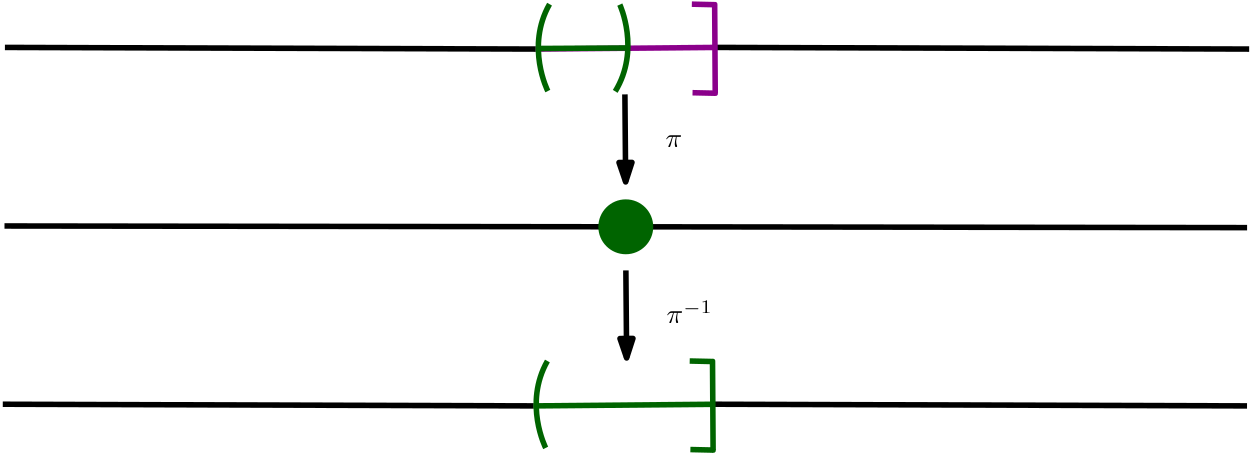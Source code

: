 <?xml version="1.0"?>
<!DOCTYPE ipe SYSTEM "ipe.dtd">
<ipe version="70206" creator="Ipe 7.2.7">
<info created="D:20170215202713" modified="D:20170217143327"/>
<ipestyle name="basic">
<symbol name="arrow/arc(spx)">
<path stroke="sym-stroke" fill="sym-stroke" pen="sym-pen">
0 0 m
-1 0.333 l
-1 -0.333 l
h
</path>
</symbol>
<symbol name="arrow/farc(spx)">
<path stroke="sym-stroke" fill="white" pen="sym-pen">
0 0 m
-1 0.333 l
-1 -0.333 l
h
</path>
</symbol>
<symbol name="arrow/ptarc(spx)">
<path stroke="sym-stroke" fill="sym-stroke" pen="sym-pen">
0 0 m
-1 0.333 l
-0.8 0 l
-1 -0.333 l
h
</path>
</symbol>
<symbol name="arrow/fptarc(spx)">
<path stroke="sym-stroke" fill="white" pen="sym-pen">
0 0 m
-1 0.333 l
-0.8 0 l
-1 -0.333 l
h
</path>
</symbol>
<symbol name="mark/circle(sx)" transformations="translations">
<path fill="sym-stroke">
0.6 0 0 0.6 0 0 e
0.4 0 0 0.4 0 0 e
</path>
</symbol>
<symbol name="mark/disk(sx)" transformations="translations">
<path fill="sym-stroke">
0.6 0 0 0.6 0 0 e
</path>
</symbol>
<symbol name="mark/fdisk(sfx)" transformations="translations">
<group>
<path fill="sym-fill">
0.5 0 0 0.5 0 0 e
</path>
<path fill="sym-stroke" fillrule="eofill">
0.6 0 0 0.6 0 0 e
0.4 0 0 0.4 0 0 e
</path>
</group>
</symbol>
<symbol name="mark/box(sx)" transformations="translations">
<path fill="sym-stroke" fillrule="eofill">
-0.6 -0.6 m
0.6 -0.6 l
0.6 0.6 l
-0.6 0.6 l
h
-0.4 -0.4 m
0.4 -0.4 l
0.4 0.4 l
-0.4 0.4 l
h
</path>
</symbol>
<symbol name="mark/square(sx)" transformations="translations">
<path fill="sym-stroke">
-0.6 -0.6 m
0.6 -0.6 l
0.6 0.6 l
-0.6 0.6 l
h
</path>
</symbol>
<symbol name="mark/fsquare(sfx)" transformations="translations">
<group>
<path fill="sym-fill">
-0.5 -0.5 m
0.5 -0.5 l
0.5 0.5 l
-0.5 0.5 l
h
</path>
<path fill="sym-stroke" fillrule="eofill">
-0.6 -0.6 m
0.6 -0.6 l
0.6 0.6 l
-0.6 0.6 l
h
-0.4 -0.4 m
0.4 -0.4 l
0.4 0.4 l
-0.4 0.4 l
h
</path>
</group>
</symbol>
<symbol name="mark/cross(sx)" transformations="translations">
<group>
<path fill="sym-stroke">
-0.43 -0.57 m
0.57 0.43 l
0.43 0.57 l
-0.57 -0.43 l
h
</path>
<path fill="sym-stroke">
-0.43 0.57 m
0.57 -0.43 l
0.43 -0.57 l
-0.57 0.43 l
h
</path>
</group>
</symbol>
<symbol name="arrow/fnormal(spx)">
<path stroke="sym-stroke" fill="white" pen="sym-pen">
0 0 m
-1 0.333 l
-1 -0.333 l
h
</path>
</symbol>
<symbol name="arrow/pointed(spx)">
<path stroke="sym-stroke" fill="sym-stroke" pen="sym-pen">
0 0 m
-1 0.333 l
-0.8 0 l
-1 -0.333 l
h
</path>
</symbol>
<symbol name="arrow/fpointed(spx)">
<path stroke="sym-stroke" fill="white" pen="sym-pen">
0 0 m
-1 0.333 l
-0.8 0 l
-1 -0.333 l
h
</path>
</symbol>
<symbol name="arrow/linear(spx)">
<path stroke="sym-stroke" pen="sym-pen">
-1 0.333 m
0 0 l
-1 -0.333 l
</path>
</symbol>
<symbol name="arrow/fdouble(spx)">
<path stroke="sym-stroke" fill="white" pen="sym-pen">
0 0 m
-1 0.333 l
-1 -0.333 l
h
-1 0 m
-2 0.333 l
-2 -0.333 l
h
</path>
</symbol>
<symbol name="arrow/double(spx)">
<path stroke="sym-stroke" fill="sym-stroke" pen="sym-pen">
0 0 m
-1 0.333 l
-1 -0.333 l
h
-1 0 m
-2 0.333 l
-2 -0.333 l
h
</path>
</symbol>
<pen name="heavier" value="0.8"/>
<pen name="fat" value="1.2"/>
<pen name="ultrafat" value="2"/>
<symbolsize name="large" value="5"/>
<symbolsize name="small" value="2"/>
<symbolsize name="tiny" value="1.1"/>
<arrowsize name="large" value="10"/>
<arrowsize name="small" value="5"/>
<arrowsize name="tiny" value="3"/>
<color name="red" value="1 0 0"/>
<color name="green" value="0 1 0"/>
<color name="blue" value="0 0 1"/>
<color name="yellow" value="1 1 0"/>
<color name="orange" value="1 0.647 0"/>
<color name="gold" value="1 0.843 0"/>
<color name="purple" value="0.627 0.125 0.941"/>
<color name="gray" value="0.745"/>
<color name="brown" value="0.647 0.165 0.165"/>
<color name="navy" value="0 0 0.502"/>
<color name="pink" value="1 0.753 0.796"/>
<color name="seagreen" value="0.18 0.545 0.341"/>
<color name="turquoise" value="0.251 0.878 0.816"/>
<color name="violet" value="0.933 0.51 0.933"/>
<color name="darkblue" value="0 0 0.545"/>
<color name="darkcyan" value="0 0.545 0.545"/>
<color name="darkgray" value="0.663"/>
<color name="darkgreen" value="0 0.392 0"/>
<color name="darkmagenta" value="0.545 0 0.545"/>
<color name="darkorange" value="1 0.549 0"/>
<color name="darkred" value="0.545 0 0"/>
<color name="lightblue" value="0.678 0.847 0.902"/>
<color name="lightcyan" value="0.878 1 1"/>
<color name="lightgray" value="0.827"/>
<color name="lightgreen" value="0.565 0.933 0.565"/>
<color name="lightyellow" value="1 1 0.878"/>
<dashstyle name="dashed" value="[4] 0"/>
<dashstyle name="dotted" value="[1 3] 0"/>
<dashstyle name="dash dotted" value="[4 2 1 2] 0"/>
<dashstyle name="dash dot dotted" value="[4 2 1 2 1 2] 0"/>
<textsize name="large" value="\large"/>
<textsize name="small" value="\small"/>
<textsize name="tiny" value="\tiny"/>
<textsize name="Large" value="\Large"/>
<textsize name="LARGE" value="\LARGE"/>
<textsize name="huge" value="\huge"/>
<textsize name="Huge" value="\Huge"/>
<textsize name="footnote" value="\footnotesize"/>
<textstyle name="center" begin="\begin{center}" end="\end{center}"/>
<textstyle name="itemize" begin="\begin{itemize}" end="\end{itemize}"/>
<textstyle name="item" begin="\begin{itemize}\item{}" end="\end{itemize}"/>
<gridsize name="4 pts" value="4"/>
<gridsize name="8 pts (~3 mm)" value="8"/>
<gridsize name="16 pts (~6 mm)" value="16"/>
<gridsize name="32 pts (~12 mm)" value="32"/>
<gridsize name="10 pts (~3.5 mm)" value="10"/>
<gridsize name="20 pts (~7 mm)" value="20"/>
<gridsize name="14 pts (~5 mm)" value="14"/>
<gridsize name="28 pts (~10 mm)" value="28"/>
<gridsize name="56 pts (~20 mm)" value="56"/>
<anglesize name="90 deg" value="90"/>
<anglesize name="60 deg" value="60"/>
<anglesize name="45 deg" value="45"/>
<anglesize name="30 deg" value="30"/>
<anglesize name="22.5 deg" value="22.5"/>
<opacity name="10%" value="0.1"/>
<opacity name="30%" value="0.3"/>
<opacity name="50%" value="0.5"/>
<opacity name="75%" value="0.75"/>
<tiling name="falling" angle="-60" step="4" width="1"/>
<tiling name="rising" angle="30" step="4" width="1"/>
</ipestyle>
<page>
<layer name="alpha"/>
<view layers="alpha" active="alpha"/>
<path layer="alpha" stroke="black" pen="ultrafat">
64.5429 384.457 m
255.667 383.865 l
255.667 383.865 l
</path>
<path stroke="black" pen="ultrafat">
320.756 384.457 m
512.472 383.865 l
512.472 383.865 l
</path>
<path stroke="darkmagenta" pen="ultrafat">
255.667 383.865 m
320.756 384.457 l
320.756 384.457 l
</path>
<path stroke="darkmagenta" pen="ultrafat">
320.259 367.936 m
320.052 399.841 l
320.052 399.841 l
</path>
<path stroke="darkgreen" pen="ultrafat">
260.609 400.028 m
251.908 384.697
259.987 368.745
259.987 368.745 c
</path>
<path stroke="darkmagenta" pen="ultrafat">
311.837 400.026 m
320.052 399.841 l
320.052 399.841 l
</path>
<path matrix="1 0 0 1 0.244715 -31.8736" stroke="darkmagenta" pen="ultrafat">
311.837 400.026 m
320.052 399.841 l
320.052 399.841 l
</path>
<path stroke="darkmagenta" pen="1.6" cap="1" join="1">
320.244 400.046 m
320.244 400.046 l
</path>
<path stroke="darkmagenta" pen="1.6" cap="1" join="1">
320.422 367.785 m
320.422 367.785 l
</path>
<path stroke="darkmagenta" fill="darkmagenta" pen="4" cap="1" join="1">
287.761 320.179 m
287.761 320.179 l
</path>
<path stroke="darkmagenta" fill="darkmagenta" pen="4" cap="1" join="1">
287.761 325.027 m
287.761 325.027 l
</path>
<path stroke="black" fill="darkmagenta" pen="ultrafat">
64.3889 320.175 m
511.726 319.583 l
511.726 319.583 l
</path>
<path stroke="darkmagenta" fill="darkmagenta" pen="ultrafat">
7.52451 0 0 7.52451 287.761 320.179 e
</path>
<path matrix="1 0 0 1 -0.769359 -128.461" stroke="black" pen="ultrafat">
64.5429 384.457 m
255.667 383.865 l
255.667 383.865 l
</path>
<path matrix="1 0 0 1 -0.769359 -128.461" stroke="black" pen="ultrafat">
320.756 384.457 m
512.472 383.865 l
512.472 383.865 l
</path>
<path matrix="1 0 0 1 -0.769359 -128.461" stroke="darkgreen" pen="ultrafat">
255.667 383.865 m
320.756 384.457 l
320.756 384.457 l
</path>
<path matrix="1 0 0 1 -0.769359 -128.461" stroke="darkgreen" pen="ultrafat">
320.259 367.936 m
320.052 399.841 l
320.052 399.841 l
</path>
<path matrix="1 0 0 1 -0.769359 -128.461" stroke="darkgreen" pen="ultrafat">
260.609 400.028 m
251.908 384.697
259.987 368.745
259.987 368.745 c
</path>
<path matrix="1 0 0 1 -0.769359 -128.461" stroke="darkgreen" pen="ultrafat">
311.837 400.026 m
320.052 399.841 l
320.052 399.841 l
</path>
<path matrix="1 0 0 1 -0.524644 -160.335" stroke="darkgreen" pen="ultrafat">
311.837 400.026 m
320.052 399.841 l
320.052 399.841 l
</path>
<path matrix="1 0 0 1 -0.769359 -128.461" stroke="darkgreen" pen="1.6" cap="1" join="1">
320.244 400.046 m
320.244 400.046 l
</path>
<path matrix="1 0 0 1 -0.769359 -128.461" stroke="darkgreen" pen="1.6" cap="1" join="1">
320.422 367.785 m
320.422 367.785 l
</path>
<path stroke="black" fill="darkmagenta" pen="ultrafat" arrow="normal/normal">
287.739 367.553 m
288.009 336.041 l
</path>
<text matrix="1.84393 0 0 3.16777 -266.488 -773.138" transformations="translations" pos="308.478 354.086" stroke="black" type="label" width="6.036" height="4.289" depth="0" valign="baseline" style="math">\pi</text>
<path matrix="1 0 0 1 0.350389 -63.3734" stroke="black" fill="darkmagenta" pen="ultrafat" arrow="normal/normal">
287.739 367.553 m
288.009 336.041 l
</path>
<text matrix="1.84393 0 0 3.16777 -266.138 -836.511" transformations="translations" pos="308.478 354.086" stroke="black" type="label" width="16.732" height="8.11" depth="0" valign="baseline" style="math">\pi ^{-1}</text>
<path matrix="-0.999463 0.03278 -0.03278 -0.999463 557.837 759.896" stroke="darkgreen" pen="ultrafat">
260.609 400.028 m
251.908 384.697
259.987 368.745
259.987 368.745 c
</path>
<path stroke="darkgreen" fill="darkgreen" pen="ultrafat">
257.102 384.072 m
288.316 384.26 l
288.316 384.26 l
</path>
<path stroke="darkgreen" fill="darkgreen" pen="ultrafat">
8.88111 0 0 8.88111 288.058 319.879 e
</path>
</page>
</ipe>
